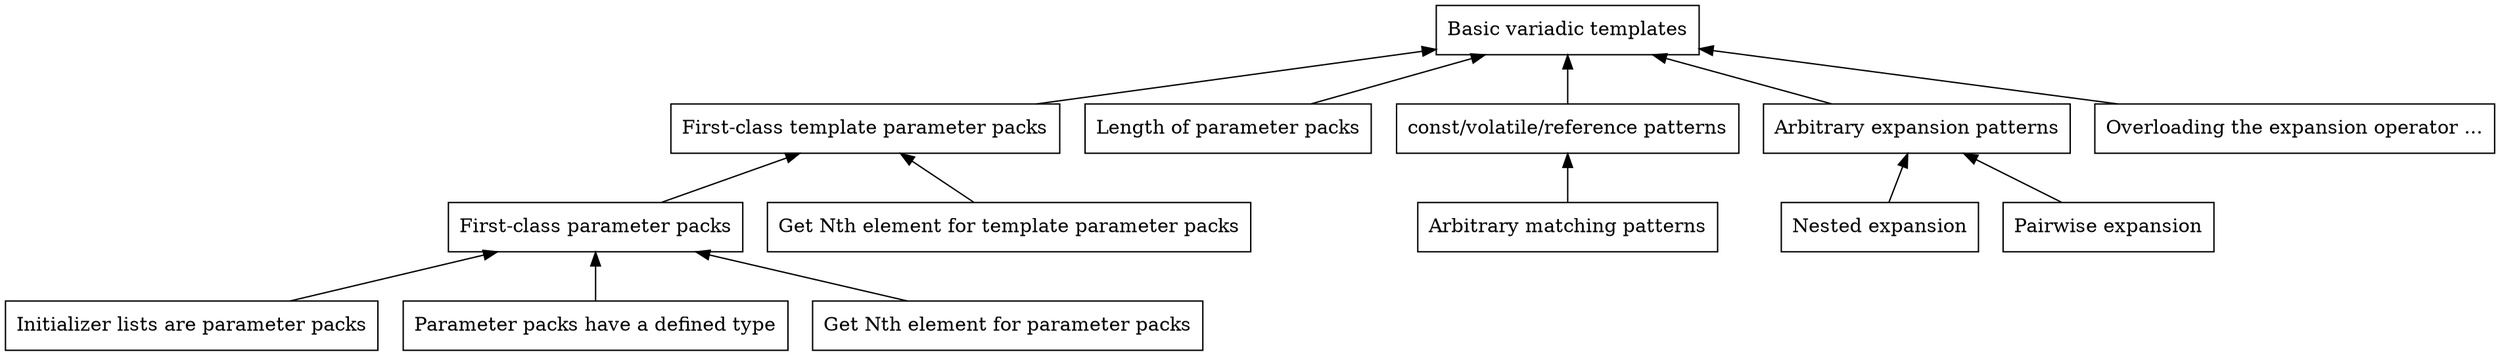 digraph vt_deps {
  node [shape="rectangle"];
  edge [dir="back"];  

  BasicVariadics [label="Basic variadic templates"];
  FirstClassTPP [label="First-class template parameter packs"];
  FirstClassPP [label="First-class parameter packs"];
  Initializers [label="Initializer lists are parameter packs"];
  DefinedType [label="Parameter packs have a defined type"];

  LengthOfPP [label="Length of parameter packs"];
  NthElement [label="Get Nth element for parameter packs"];
  NthElementTemplate [label="Get Nth element for template parameter packs"];

  CVRefPatterns [label="const/volatile/reference patterns"];
  ArbitraryExpansion [label="Arbitrary expansion patterns"];
  ArbitraryMatching [label="Arbitrary matching patterns"];
  NestedExpansion [label="Nested expansion"];
  PairwiseExpansion [label="Pairwise expansion"]; 

  OverloadingEllipsis [label="Overloading the expansion operator ..."];

  BasicVariadics -> FirstClassTPP;

  BasicVariadics -> LengthOfPP;

  FirstClassTPP -> FirstClassPP;
  FirstClassTPP -> NthElementTemplate;

  FirstClassPP -> Initializers;
  FirstClassPP -> DefinedType;
  FirstClassPP -> NthElement;

  BasicVariadics -> CVRefPatterns;

  BasicVariadics -> OverloadingEllipsis;

  BasicVariadics -> ArbitraryExpansion;
  CVRefPatterns -> ArbitraryMatching;
  ArbitraryExpansion -> NestedExpansion;
  ArbitraryExpansion -> PairwiseExpansion;
}